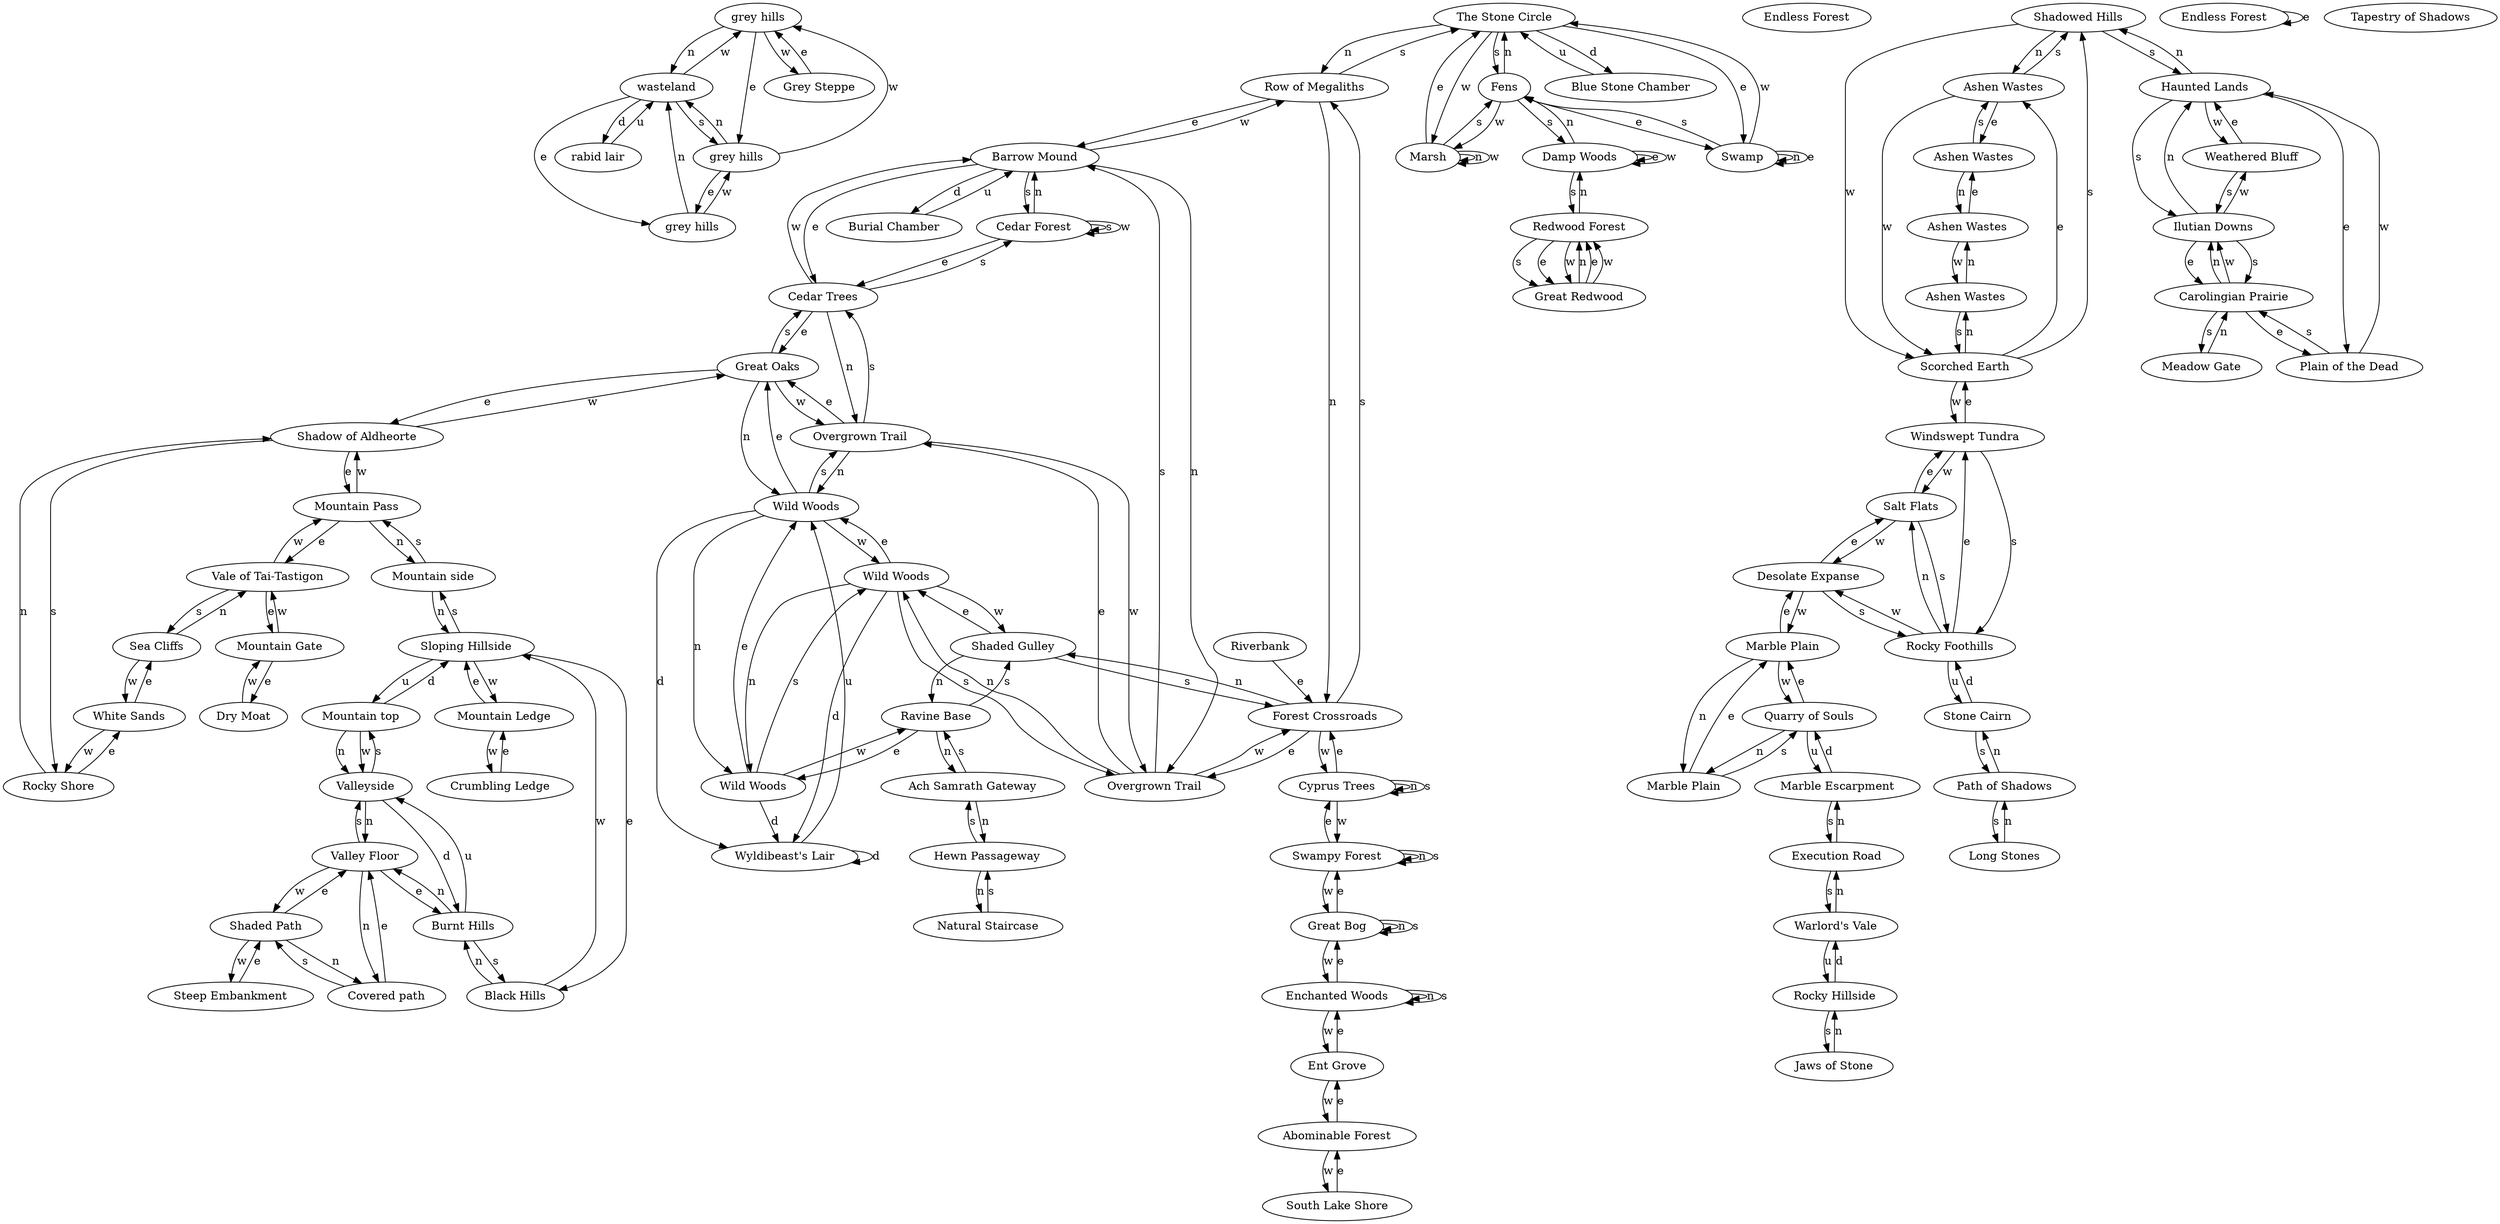 digraph monster {
room_6 [label="grey hills"];
room_6 -> room_8 [label="n"];
room_6 -> room_7 [label="e"];
room_6 -> room_23 [label="w"];
room_7 [label="grey hills"];
room_7 -> room_8 [label="n"];
room_7 -> room_9 [label="e"];
room_7 -> room_6 [label="w"];
room_8 [label="wasteland"];
room_8 -> room_7 [label="s"];
room_8 -> room_9 [label="e"];
room_8 -> room_6 [label="w"];
room_8 -> room_88 [label="d"];
room_9 [label="grey hills"];
room_9 -> room_8 [label="n"];
room_9 -> room_7 [label="w"];
room_13 [label="The Stone Circle"];
room_13 -> room_18 [label="n"];
room_13 -> room_15 [label="s"];
room_13 -> room_16 [label="e"];
room_13 -> room_14 [label="w"];
room_13 -> room_456 [label="d"];
room_14 [label="Marsh"];
room_14 -> room_14 [label="n"];
room_14 -> room_15 [label="s"];
room_14 -> room_13 [label="e"];
room_14 -> room_14 [label="w"];
room_15 [label="Fens"];
room_15 -> room_13 [label="n"];
room_15 -> room_251 [label="s"];
room_15 -> room_16 [label="e"];
room_15 -> room_14 [label="w"];
room_16 [label="Swamp"];
room_16 -> room_16 [label="n"];
room_16 -> room_15 [label="s"];
room_16 -> room_16 [label="e"];
room_16 -> room_13 [label="w"];
room_17 [label="Great Bog"];
room_17 -> room_17 [label="n"];
room_17 -> room_17 [label="s"];
room_17 -> room_19 [label="e"];
room_17 -> room_255 [label="w"];
room_18 [label="Row of Megaliths"];
room_18 -> room_27 [label="n"];
room_18 -> room_13 [label="s"];
room_18 -> room_29 [label="e"];
room_19 [label="Swampy Forest"];
room_19 -> room_19 [label="n"];
room_19 -> room_19 [label="s"];
room_19 -> room_21 [label="e"];
room_19 -> room_17 [label="w"];
room_20 [label="Cedar Forest"];
room_20 -> room_29 [label="n"];
room_20 -> room_20 [label="s"];
room_20 -> room_95 [label="e"];
room_20 -> room_20 [label="w"];
room_21 [label="Cyprus Trees"];
room_21 -> room_21 [label="n"];
room_21 -> room_21 [label="s"];
room_21 -> room_27 [label="e"];
room_21 -> room_19 [label="w"];
room_22 [label="Endless Forest"];
room_23 [label="Grey Steppe"];
room_23 -> room_6 [label="e"];
room_25 [label="Redwood Forest"];
room_25 -> room_251 [label="n"];
room_25 -> room_26 [label="s"];
room_25 -> room_26 [label="e"];
room_25 -> room_26 [label="w"];
room_26 [label="Great Redwood"];
room_26 -> room_25 [label="n"];
room_26 -> room_25 [label="e"];
room_26 -> room_25 [label="w"];
room_27 [label="Forest Crossroads"];
room_27 -> room_98 [label="n"];
room_27 -> room_18 [label="s"];
room_27 -> room_67 [label="e"];
room_27 -> room_21 [label="w"];
room_29 [label="Barrow Mound"];
room_29 -> room_67 [label="n"];
room_29 -> room_20 [label="s"];
room_29 -> room_95 [label="e"];
room_29 -> room_18 [label="w"];
room_29 -> room_457 [label="d"];
room_64 [label="Valleyside"];
room_64 -> room_705 [label="n"];
room_64 -> room_590 [label="s"];
room_64 -> room_710 [label="d"];
room_66 [label="Riverbank"];
room_66 -> room_27 [label="e"];
room_67 [label="Overgrown Trail"];
room_67 -> room_96 [label="n"];
room_67 -> room_29 [label="s"];
room_67 -> room_68 [label="e"];
room_67 -> room_27 [label="w"];
room_68 [label="Overgrown Trail"];
room_68 -> room_94 [label="n"];
room_68 -> room_95 [label="s"];
room_68 -> room_69 [label="e"];
room_68 -> room_67 [label="w"];
room_69 [label="Great Oaks"];
room_69 -> room_94 [label="n"];
room_69 -> room_95 [label="s"];
room_69 -> room_93 [label="e"];
room_69 -> room_68 [label="w"];
room_81 [label="Shadowed Hills"];
room_81 -> room_208 [label="n"];
room_81 -> room_439 [label="s"];
room_81 -> room_207 [label="w"];
room_88 [label="rabid lair"];
room_88 -> room_8 [label="u"];
room_92 [label="Natural Staircase"];
room_92 -> room_133 [label="s"];
room_93 [label="Shadow of Aldheorte"];
room_93 -> room_400 [label="s"];
room_93 -> room_403 [label="e"];
room_93 -> room_69 [label="w"];
room_94 [label="Wild Woods"];
room_94 -> room_97 [label="n"];
room_94 -> room_68 [label="s"];
room_94 -> room_69 [label="e"];
room_94 -> room_96 [label="w"];
room_94 -> room_716 [label="d"];
room_95 [label="Cedar Trees"];
room_95 -> room_68 [label="n"];
room_95 -> room_20 [label="s"];
room_95 -> room_69 [label="e"];
room_95 -> room_29 [label="w"];
room_96 [label="Wild Woods"];
room_96 -> room_97 [label="n"];
room_96 -> room_67 [label="s"];
room_96 -> room_94 [label="e"];
room_96 -> room_98 [label="w"];
room_96 -> room_716 [label="d"];
room_97 [label="Wild Woods"];
room_97 -> room_96 [label="s"];
room_97 -> room_94 [label="e"];
room_97 -> room_99 [label="w"];
room_97 -> room_716 [label="d"];
room_98 [label="Shaded Gulley"];
room_98 -> room_99 [label="n"];
room_98 -> room_27 [label="s"];
room_98 -> room_96 [label="e"];
room_99 [label="Ravine Base"];
room_99 -> room_132 [label="n"];
room_99 -> room_98 [label="s"];
room_99 -> room_97 [label="e"];
room_132 [label="Ach Samrath Gateway"];
room_132 -> room_133 [label="n"];
room_132 -> room_99 [label="s"];
room_133 [label="Hewn Passageway"];
room_133 -> room_92 [label="n"];
room_133 -> room_132 [label="s"];
room_137 [label="Jaws of Stone"];
room_137 -> room_194 [label="n"];
room_194 [label="Rocky Hillside"];
room_194 -> room_137 [label="s"];
room_194 -> room_195 [label="d"];
room_195 [label="Warlord's Vale"];
room_195 -> room_196 [label="n"];
room_195 -> room_194 [label="u"];
room_196 [label="Execution Road"];
room_196 -> room_197 [label="n"];
room_196 -> room_195 [label="s"];
room_197 [label="Marble Escarpment"];
room_197 -> room_196 [label="s"];
room_197 -> room_198 [label="d"];
room_198 [label="Quarry of Souls"];
room_198 -> room_199 [label="n"];
room_198 -> room_200 [label="e"];
room_198 -> room_197 [label="u"];
room_199 [label="Marble Plain"];
room_199 -> room_198 [label="s"];
room_199 -> room_200 [label="e"];
room_200 [label="Marble Plain"];
room_200 -> room_199 [label="n"];
room_200 -> room_202 [label="e"];
room_200 -> room_198 [label="w"];
room_202 [label="Desolate Expanse"];
room_202 -> room_206 [label="s"];
room_202 -> room_203 [label="e"];
room_202 -> room_200 [label="w"];
room_203 [label="Salt Flats"];
room_203 -> room_206 [label="s"];
room_203 -> room_204 [label="e"];
room_203 -> room_202 [label="w"];
room_204 [label="Windswept Tundra"];
room_204 -> room_206 [label="s"];
room_204 -> room_207 [label="e"];
room_204 -> room_203 [label="w"];
room_206 [label="Rocky Foothills"];
room_206 -> room_203 [label="n"];
room_206 -> room_204 [label="e"];
room_206 -> room_202 [label="w"];
room_206 -> room_560 [label="u"];
room_207 [label="Scorched Earth"];
room_207 -> room_209 [label="n"];
room_207 -> room_81 [label="s"];
room_207 -> room_208 [label="e"];
room_207 -> room_204 [label="w"];
room_208 [label="Ashen Wastes"];
room_208 -> room_81 [label="s"];
room_208 -> room_210 [label="e"];
room_208 -> room_207 [label="w"];
room_209 [label="Ashen Wastes"];
room_209 -> room_211 [label="n"];
room_209 -> room_207 [label="s"];
room_210 [label="Ashen Wastes"];
room_210 -> room_211 [label="n"];
room_210 -> room_208 [label="s"];
room_211 [label="Ashen Wastes"];
room_211 -> room_210 [label="e"];
room_211 -> room_209 [label="w"];
room_251 [label="Damp Woods"];
room_251 -> room_15 [label="n"];
room_251 -> room_25 [label="s"];
room_251 -> room_251 [label="e"];
room_251 -> room_251 [label="w"];
room_253 [label="South Lake Shore"];
room_253 -> room_254 [label="e"];
room_254 [label="Abominable Forest"];
room_254 -> room_256 [label="e"];
room_254 -> room_253 [label="w"];
room_255 [label="Enchanted Woods"];
room_255 -> room_255 [label="n"];
room_255 -> room_255 [label="s"];
room_255 -> room_17 [label="e"];
room_255 -> room_256 [label="w"];
room_256 [label="Ent Grove"];
room_256 -> room_255 [label="e"];
room_256 -> room_254 [label="w"];
room_258 [label="Endless Forest"];
room_258 -> room_258 [label="e"];
room_270 [label="Tapestry of Shadows"];
room_400 [label="Rocky Shore"];
room_400 -> room_93 [label="n"];
room_400 -> room_401 [label="e"];
room_401 [label="White Sands"];
room_401 -> room_402 [label="e"];
room_401 -> room_400 [label="w"];
room_402 [label="Sea Cliffs"];
room_402 -> room_404 [label="n"];
room_402 -> room_401 [label="w"];
room_403 [label="Mountain Pass"];
room_403 -> room_585 [label="n"];
room_403 -> room_404 [label="e"];
room_403 -> room_93 [label="w"];
room_404 [label="Vale of Tai-Tastigon"];
room_404 -> room_402 [label="s"];
room_404 -> room_428 [label="e"];
room_404 -> room_403 [label="w"];
room_409 [label="Meadow Gate"];
room_409 -> room_445 [label="n"];
room_427 [label="Dry Moat"];
room_427 -> room_428 [label="w"];
room_428 [label="Mountain Gate"];
room_428 -> room_427 [label="e"];
room_428 -> room_404 [label="w"];
room_439 [label="Haunted Lands"];
room_439 -> room_81 [label="n"];
room_439 -> room_444 [label="s"];
room_439 -> room_440 [label="e"];
room_439 -> room_443 [label="w"];
room_440 [label="Plain of the Dead"];
room_440 -> room_445 [label="s"];
room_440 -> room_439 [label="w"];
room_443 [label="Weathered Bluff"];
room_443 -> room_444 [label="s"];
room_443 -> room_439 [label="e"];
room_444 [label="Ilutian Downs"];
room_444 -> room_439 [label="n"];
room_444 -> room_445 [label="s"];
room_444 -> room_445 [label="e"];
room_444 -> room_443 [label="w"];
room_445 [label="Carolingian Prairie"];
room_445 -> room_444 [label="n"];
room_445 -> room_409 [label="s"];
room_445 -> room_440 [label="e"];
room_445 -> room_444 [label="w"];
room_456 [label="Blue Stone Chamber"];
room_456 -> room_13 [label="u"];
room_457 [label="Burial Chamber"];
room_457 -> room_29 [label="u"];
room_543 [label="Sloping Hillside"];
room_543 -> room_585 [label="s"];
room_543 -> room_711 [label="e"];
room_543 -> room_588 [label="w"];
room_543 -> room_590 [label="u"];
room_559 [label="Path of Shadows"];
room_559 -> room_560 [label="n"];
room_559 -> room_613 [label="s"];
room_560 [label="Stone Cairn"];
room_560 -> room_559 [label="s"];
room_560 -> room_206 [label="d"];
room_585 [label="Mountain side"];
room_585 -> room_543 [label="n"];
room_585 -> room_403 [label="s"];
room_588 [label="Mountain Ledge"];
room_588 -> room_543 [label="e"];
room_588 -> room_589 [label="w"];
room_589 [label="Crumbling Ledge"];
room_589 -> room_588 [label="e"];
room_590 [label="Mountain top"];
room_590 -> room_64 [label="n"];
room_590 -> room_64 [label="w"];
room_590 -> room_543 [label="d"];
room_613 [label="Long Stones"];
room_613 -> room_559 [label="n"];
room_705 [label="Valley Floor"];
room_705 -> room_733 [label="n"];
room_705 -> room_64 [label="s"];
room_705 -> room_710 [label="e"];
room_705 -> room_706 [label="w"];
room_706 [label="Shaded Path"];
room_706 -> room_733 [label="n"];
room_706 -> room_705 [label="e"];
room_706 -> room_707 [label="w"];
room_707 [label="Steep Embankment"];
room_707 -> room_706 [label="e"];
room_710 [label="Burnt Hills"];
room_710 -> room_705 [label="n"];
room_710 -> room_711 [label="s"];
room_710 -> room_64 [label="u"];
room_711 [label="Black Hills"];
room_711 -> room_710 [label="n"];
room_711 -> room_543 [label="w"];
room_716 [label="Wyldibeast's Lair"];
room_716 -> room_94 [label="u"];
room_716 -> room_716 [label="d"];
room_733 [label="Covered path"];
room_733 -> room_706 [label="s"];
room_733 -> room_705 [label="e"];
}
